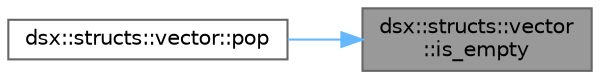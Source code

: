digraph "dsx::structs::vector::is_empty"
{
 // LATEX_PDF_SIZE
  bgcolor="transparent";
  edge [fontname=Helvetica,fontsize=10,labelfontname=Helvetica,labelfontsize=10];
  node [fontname=Helvetica,fontsize=10,shape=box,height=0.2,width=0.4];
  rankdir="RL";
  Node1 [label="dsx::structs::vector\l::is_empty",height=0.2,width=0.4,color="gray40", fillcolor="grey60", style="filled", fontcolor="black",tooltip="Check if the vector is empty."];
  Node1 -> Node2 [dir="back",color="steelblue1",style="solid"];
  Node2 [label="dsx::structs::vector::pop",height=0.2,width=0.4,color="grey40", fillcolor="white", style="filled",URL="$classdsx_1_1structs_1_1vector.html#a2a8f7c5710eaac9b06a7366e426bc126",tooltip="Removes and returns the last element of the vector."];
}
